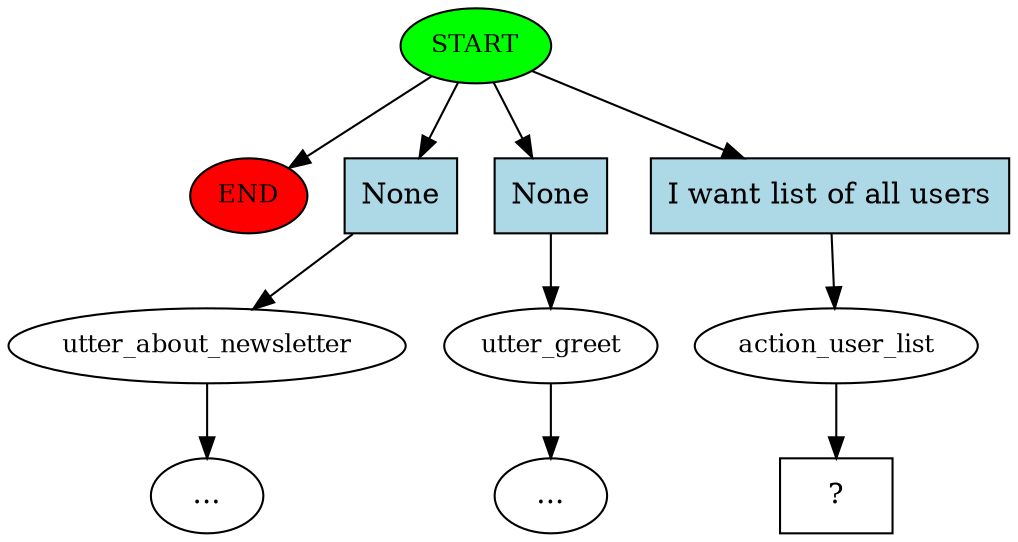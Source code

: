 digraph  {
0 [class="start active", fillcolor=green, fontsize=12, label=START, style=filled];
"-1" [class=end, fillcolor=red, fontsize=12, label=END, style=filled];
1 [class="", fontsize=12, label=utter_about_newsletter];
"-3" [class=ellipsis, label="..."];
2 [class="", fontsize=12, label=utter_greet];
"-7" [class=ellipsis, label="..."];
6 [class=active, fontsize=12, label=action_user_list];
7 [class="intent dashed active", label="  ?  ", shape=rect];
8 [class=intent, fillcolor=lightblue, label=None, shape=rect, style=filled];
9 [class=intent, fillcolor=lightblue, label=None, shape=rect, style=filled];
10 [class="intent active", fillcolor=lightblue, label="I want list of all users", shape=rect, style=filled];
0 -> "-1"  [class="", key=NONE, label=""];
0 -> 8  [class="", key=0];
0 -> 9  [class="", key=0];
0 -> 10  [class=active, key=0];
1 -> "-3"  [class="", key=NONE, label=""];
2 -> "-7"  [class="", key=NONE, label=""];
6 -> 7  [class=active, key=NONE, label=""];
8 -> 1  [class="", key=0];
9 -> 2  [class="", key=0];
10 -> 6  [class=active, key=0];
}

